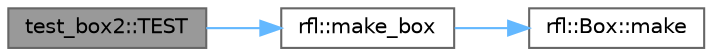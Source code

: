 digraph "test_box2::TEST"
{
 // LATEX_PDF_SIZE
  bgcolor="transparent";
  edge [fontname=Helvetica,fontsize=10,labelfontname=Helvetica,labelfontsize=10];
  node [fontname=Helvetica,fontsize=10,shape=box,height=0.2,width=0.4];
  rankdir="LR";
  Node1 [id="Node000001",label="test_box2::TEST",height=0.2,width=0.4,color="gray40", fillcolor="grey60", style="filled", fontcolor="black",tooltip=" "];
  Node1 -> Node2 [id="edge3_Node000001_Node000002",color="steelblue1",style="solid",tooltip=" "];
  Node2 [id="Node000002",label="rfl::make_box",height=0.2,width=0.4,color="grey40", fillcolor="white", style="filled",URL="$namespacerfl.html#abe491c0b107ed7c5e2c8baaf1a116b01",tooltip="Generates a new Ref<T>."];
  Node2 -> Node3 [id="edge4_Node000002_Node000003",color="steelblue1",style="solid",tooltip=" "];
  Node3 [id="Node000003",label="rfl::Box::make",height=0.2,width=0.4,color="grey40", fillcolor="white", style="filled",URL="$classrfl_1_1_box.html#a00858ba6bc2b8eee5fb8117d29be3924",tooltip=" "];
}
